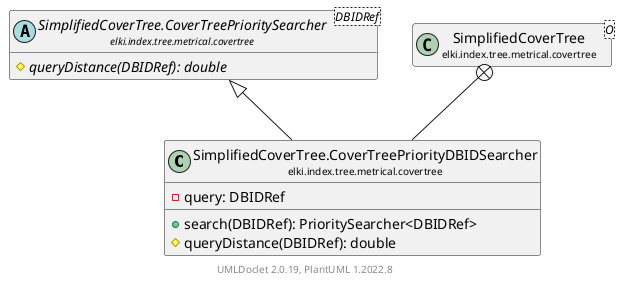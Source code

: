 @startuml
    remove .*\.(Instance|Par|Parameterizer|Factory)$
    set namespaceSeparator none
    hide empty fields
    hide empty methods

    class "<size:14>SimplifiedCoverTree.CoverTreePriorityDBIDSearcher\n<size:10>elki.index.tree.metrical.covertree" as elki.index.tree.metrical.covertree.SimplifiedCoverTree.CoverTreePriorityDBIDSearcher [[SimplifiedCoverTree.CoverTreePriorityDBIDSearcher.html]] {
        -query: DBIDRef
        +search(DBIDRef): PrioritySearcher<DBIDRef>
        #queryDistance(DBIDRef): double
    }

    abstract class "<size:14>SimplifiedCoverTree.CoverTreePrioritySearcher\n<size:10>elki.index.tree.metrical.covertree" as elki.index.tree.metrical.covertree.SimplifiedCoverTree.CoverTreePrioritySearcher<DBIDRef> [[SimplifiedCoverTree.CoverTreePrioritySearcher.html]] {
        {abstract} #queryDistance(DBIDRef): double
    }
    class "<size:14>SimplifiedCoverTree\n<size:10>elki.index.tree.metrical.covertree" as elki.index.tree.metrical.covertree.SimplifiedCoverTree<O> [[SimplifiedCoverTree.html]]

    elki.index.tree.metrical.covertree.SimplifiedCoverTree.CoverTreePrioritySearcher <|-- elki.index.tree.metrical.covertree.SimplifiedCoverTree.CoverTreePriorityDBIDSearcher
    elki.index.tree.metrical.covertree.SimplifiedCoverTree +-- elki.index.tree.metrical.covertree.SimplifiedCoverTree.CoverTreePriorityDBIDSearcher

    center footer UMLDoclet 2.0.19, PlantUML 1.2022.8
@enduml
